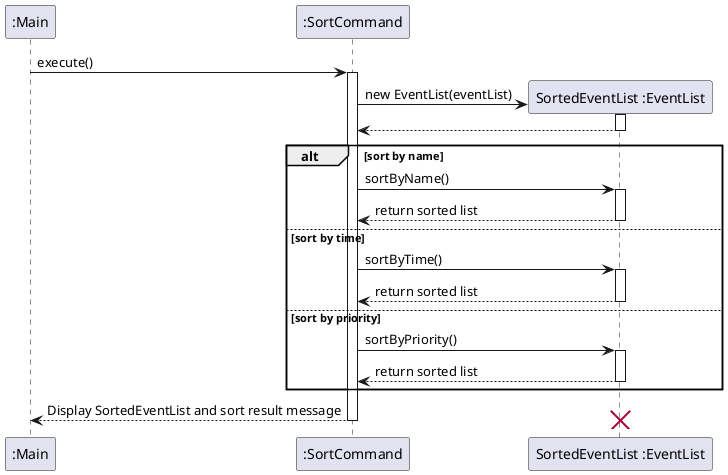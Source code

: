 @startuml
participant ":Main" as Main
participant ":SortCommand" as SC

Main -> SC: execute()
activate SC

create participant "SortedEventList :EventList" as SEL
SC -> SEL : new EventList(eventList)
activate SEL
SEL --> SC:
deactivate SEL

alt sort by name
    SC -> SEL: sortByName()
    activate SEL
    SEL --> SC: return sorted list
    deactivate SEL
else sort by time
    SC -> SEL: sortByTime()
    activate SEL
    SEL --> SC: return sorted list
    deactivate SEL
else sort by priority
    SC -> SEL: sortByPriority()
    activate SEL
    SEL --> SC: return sorted list
    deactivate SEL

end alt

SC --> Main: Display SortedEventList and sort result message
deactivate SC
destroy SEL

@enduml